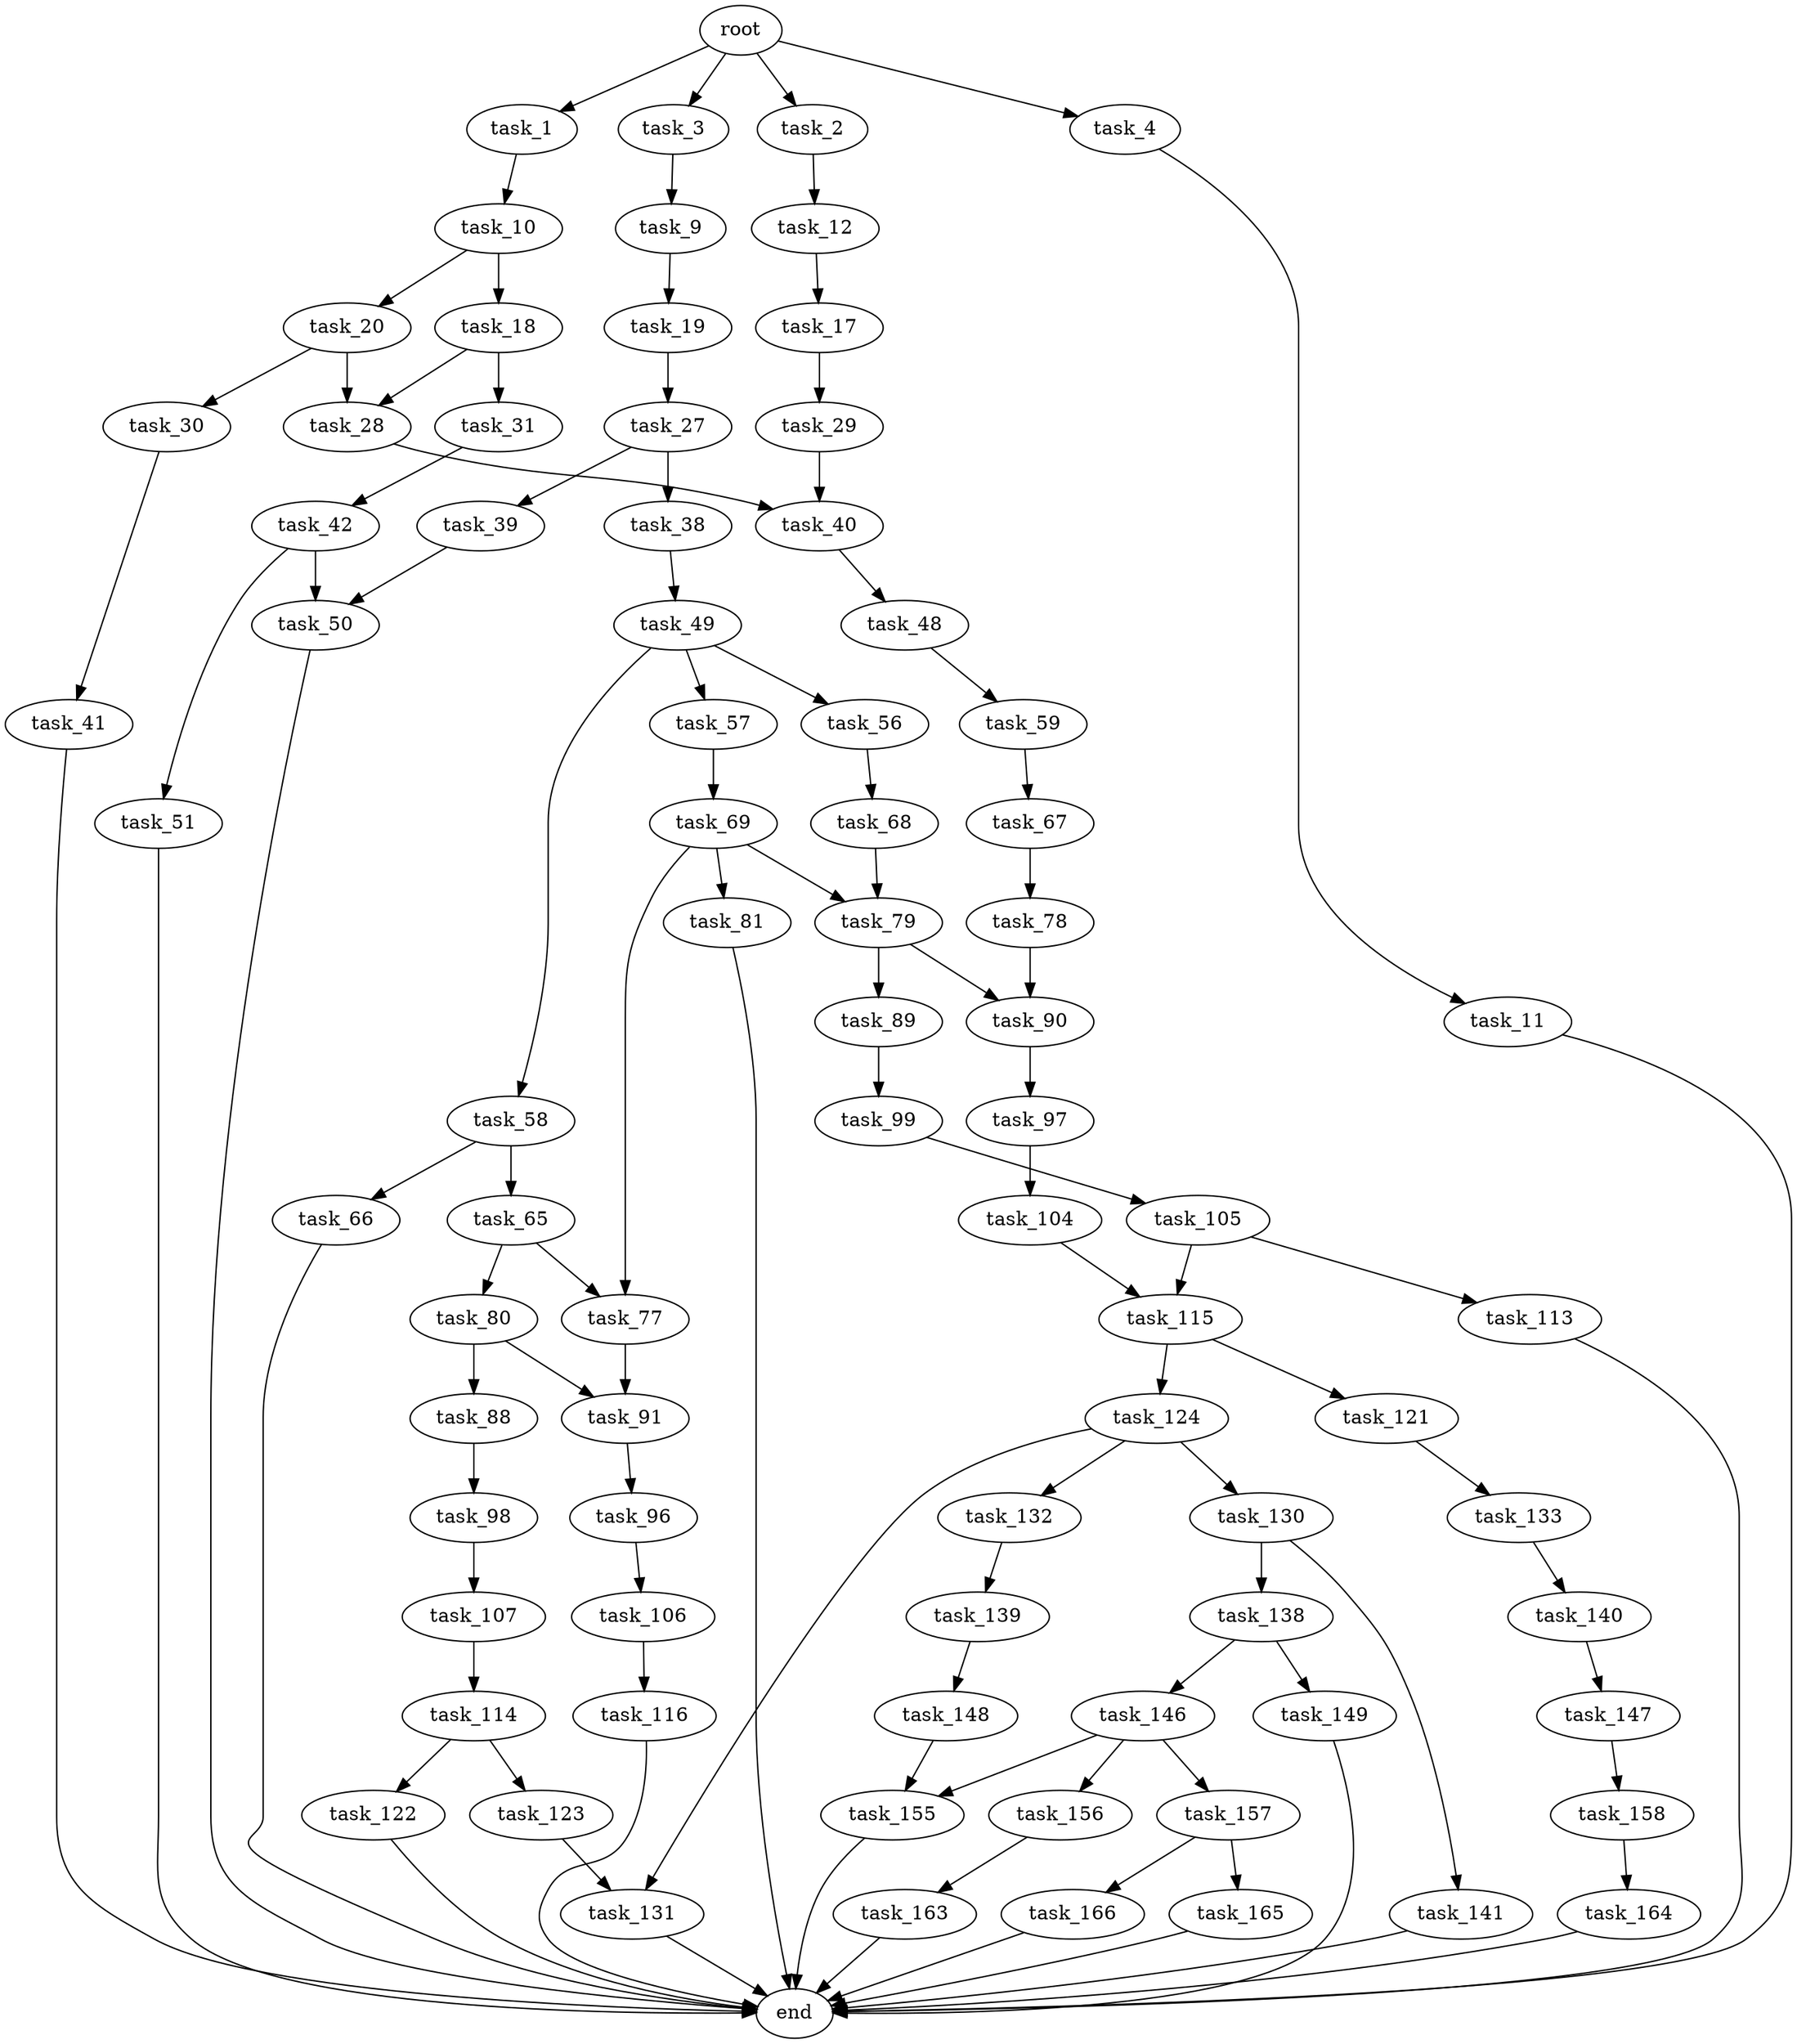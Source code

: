 digraph G {
  root [size="0.000000"];
  task_1 [size="782757789696.000000"];
  task_2 [size="6338721984.000000"];
  task_3 [size="28991029248.000000"];
  task_4 [size="549755813888.000000"];
  task_10 [size="1521872733.000000"];
  task_12 [size="549755813888.000000"];
  task_9 [size="10360926446.000000"];
  task_11 [size="48452919175.000000"];
  task_19 [size="1073741824000.000000"];
  task_18 [size="368293445632.000000"];
  task_20 [size="17412203428.000000"];
  end [size="0.000000"];
  task_17 [size="66516933956.000000"];
  task_29 [size="468656549481.000000"];
  task_28 [size="231928233984.000000"];
  task_31 [size="653051819637.000000"];
  task_27 [size="20408776826.000000"];
  task_30 [size="8589934592.000000"];
  task_38 [size="368293445632.000000"];
  task_39 [size="26272620196.000000"];
  task_40 [size="50274226320.000000"];
  task_41 [size="27385264372.000000"];
  task_42 [size="7547887117.000000"];
  task_49 [size="134229312614.000000"];
  task_50 [size="275434387030.000000"];
  task_48 [size="720495660352.000000"];
  task_51 [size="11348218609.000000"];
  task_59 [size="68719476736.000000"];
  task_56 [size="8589934592.000000"];
  task_57 [size="38711664612.000000"];
  task_58 [size="1348386838456.000000"];
  task_68 [size="8589934592.000000"];
  task_69 [size="5902765142.000000"];
  task_65 [size="39153258279.000000"];
  task_66 [size="25893151119.000000"];
  task_67 [size="6475166338.000000"];
  task_77 [size="221404104047.000000"];
  task_80 [size="134217728000.000000"];
  task_78 [size="368293445632.000000"];
  task_79 [size="79396965635.000000"];
  task_81 [size="548839367908.000000"];
  task_91 [size="9714215444.000000"];
  task_90 [size="2188558101.000000"];
  task_89 [size="4439558456.000000"];
  task_88 [size="33030068122.000000"];
  task_98 [size="763128088187.000000"];
  task_99 [size="5099459719.000000"];
  task_97 [size="22042618256.000000"];
  task_96 [size="231928233984.000000"];
  task_106 [size="228270479836.000000"];
  task_104 [size="36161202025.000000"];
  task_107 [size="368293445632.000000"];
  task_105 [size="957302438668.000000"];
  task_115 [size="6114856888.000000"];
  task_113 [size="181330431012.000000"];
  task_116 [size="2191367600.000000"];
  task_114 [size="121038910236.000000"];
  task_122 [size="2550845649.000000"];
  task_123 [size="17540626929.000000"];
  task_121 [size="549755813888.000000"];
  task_124 [size="7575751838.000000"];
  task_133 [size="435181327661.000000"];
  task_131 [size="11266630506.000000"];
  task_130 [size="68719476736.000000"];
  task_132 [size="549755813888.000000"];
  task_138 [size="19094663942.000000"];
  task_141 [size="94961579147.000000"];
  task_139 [size="368293445632.000000"];
  task_140 [size="368293445632.000000"];
  task_146 [size="28991029248.000000"];
  task_149 [size="635520066424.000000"];
  task_148 [size="34693093756.000000"];
  task_147 [size="368293445632.000000"];
  task_155 [size="33330661466.000000"];
  task_156 [size="8589934592.000000"];
  task_157 [size="13247414930.000000"];
  task_158 [size="6661669058.000000"];
  task_163 [size="3463719092.000000"];
  task_165 [size="34027551352.000000"];
  task_166 [size="18449534992.000000"];
  task_164 [size="27606715025.000000"];

  root -> task_1 [size="1.000000"];
  root -> task_2 [size="1.000000"];
  root -> task_3 [size="1.000000"];
  root -> task_4 [size="1.000000"];
  task_1 -> task_10 [size="679477248.000000"];
  task_2 -> task_12 [size="301989888.000000"];
  task_3 -> task_9 [size="75497472.000000"];
  task_4 -> task_11 [size="536870912.000000"];
  task_10 -> task_18 [size="33554432.000000"];
  task_10 -> task_20 [size="33554432.000000"];
  task_12 -> task_17 [size="536870912.000000"];
  task_9 -> task_19 [size="209715200.000000"];
  task_11 -> end [size="1.000000"];
  task_19 -> task_27 [size="838860800.000000"];
  task_18 -> task_28 [size="411041792.000000"];
  task_18 -> task_31 [size="411041792.000000"];
  task_20 -> task_28 [size="536870912.000000"];
  task_20 -> task_30 [size="536870912.000000"];
  task_17 -> task_29 [size="75497472.000000"];
  task_29 -> task_40 [size="838860800.000000"];
  task_28 -> task_40 [size="301989888.000000"];
  task_31 -> task_42 [size="679477248.000000"];
  task_27 -> task_38 [size="411041792.000000"];
  task_27 -> task_39 [size="411041792.000000"];
  task_30 -> task_41 [size="33554432.000000"];
  task_38 -> task_49 [size="411041792.000000"];
  task_39 -> task_50 [size="679477248.000000"];
  task_40 -> task_48 [size="134217728.000000"];
  task_41 -> end [size="1.000000"];
  task_42 -> task_50 [size="134217728.000000"];
  task_42 -> task_51 [size="134217728.000000"];
  task_49 -> task_56 [size="411041792.000000"];
  task_49 -> task_57 [size="411041792.000000"];
  task_49 -> task_58 [size="411041792.000000"];
  task_50 -> end [size="1.000000"];
  task_48 -> task_59 [size="536870912.000000"];
  task_51 -> end [size="1.000000"];
  task_59 -> task_67 [size="134217728.000000"];
  task_56 -> task_68 [size="33554432.000000"];
  task_57 -> task_69 [size="33554432.000000"];
  task_58 -> task_65 [size="838860800.000000"];
  task_58 -> task_66 [size="838860800.000000"];
  task_68 -> task_79 [size="33554432.000000"];
  task_69 -> task_77 [size="301989888.000000"];
  task_69 -> task_79 [size="301989888.000000"];
  task_69 -> task_81 [size="301989888.000000"];
  task_65 -> task_77 [size="679477248.000000"];
  task_65 -> task_80 [size="679477248.000000"];
  task_66 -> end [size="1.000000"];
  task_67 -> task_78 [size="134217728.000000"];
  task_77 -> task_91 [size="301989888.000000"];
  task_80 -> task_88 [size="209715200.000000"];
  task_80 -> task_91 [size="209715200.000000"];
  task_78 -> task_90 [size="411041792.000000"];
  task_79 -> task_89 [size="75497472.000000"];
  task_79 -> task_90 [size="75497472.000000"];
  task_81 -> end [size="1.000000"];
  task_91 -> task_96 [size="838860800.000000"];
  task_90 -> task_97 [size="209715200.000000"];
  task_89 -> task_99 [size="536870912.000000"];
  task_88 -> task_98 [size="838860800.000000"];
  task_98 -> task_107 [size="679477248.000000"];
  task_99 -> task_105 [size="209715200.000000"];
  task_97 -> task_104 [size="411041792.000000"];
  task_96 -> task_106 [size="301989888.000000"];
  task_106 -> task_116 [size="301989888.000000"];
  task_104 -> task_115 [size="679477248.000000"];
  task_107 -> task_114 [size="411041792.000000"];
  task_105 -> task_113 [size="838860800.000000"];
  task_105 -> task_115 [size="838860800.000000"];
  task_115 -> task_121 [size="33554432.000000"];
  task_115 -> task_124 [size="33554432.000000"];
  task_113 -> end [size="1.000000"];
  task_116 -> end [size="1.000000"];
  task_114 -> task_122 [size="301989888.000000"];
  task_114 -> task_123 [size="301989888.000000"];
  task_122 -> end [size="1.000000"];
  task_123 -> task_131 [size="301989888.000000"];
  task_121 -> task_133 [size="536870912.000000"];
  task_124 -> task_130 [size="679477248.000000"];
  task_124 -> task_131 [size="679477248.000000"];
  task_124 -> task_132 [size="679477248.000000"];
  task_133 -> task_140 [size="411041792.000000"];
  task_131 -> end [size="1.000000"];
  task_130 -> task_138 [size="134217728.000000"];
  task_130 -> task_141 [size="134217728.000000"];
  task_132 -> task_139 [size="536870912.000000"];
  task_138 -> task_146 [size="536870912.000000"];
  task_138 -> task_149 [size="536870912.000000"];
  task_141 -> end [size="1.000000"];
  task_139 -> task_148 [size="411041792.000000"];
  task_140 -> task_147 [size="411041792.000000"];
  task_146 -> task_155 [size="75497472.000000"];
  task_146 -> task_156 [size="75497472.000000"];
  task_146 -> task_157 [size="75497472.000000"];
  task_149 -> end [size="1.000000"];
  task_148 -> task_155 [size="838860800.000000"];
  task_147 -> task_158 [size="411041792.000000"];
  task_155 -> end [size="1.000000"];
  task_156 -> task_163 [size="33554432.000000"];
  task_157 -> task_165 [size="209715200.000000"];
  task_157 -> task_166 [size="209715200.000000"];
  task_158 -> task_164 [size="33554432.000000"];
  task_163 -> end [size="1.000000"];
  task_165 -> end [size="1.000000"];
  task_166 -> end [size="1.000000"];
  task_164 -> end [size="1.000000"];
}
